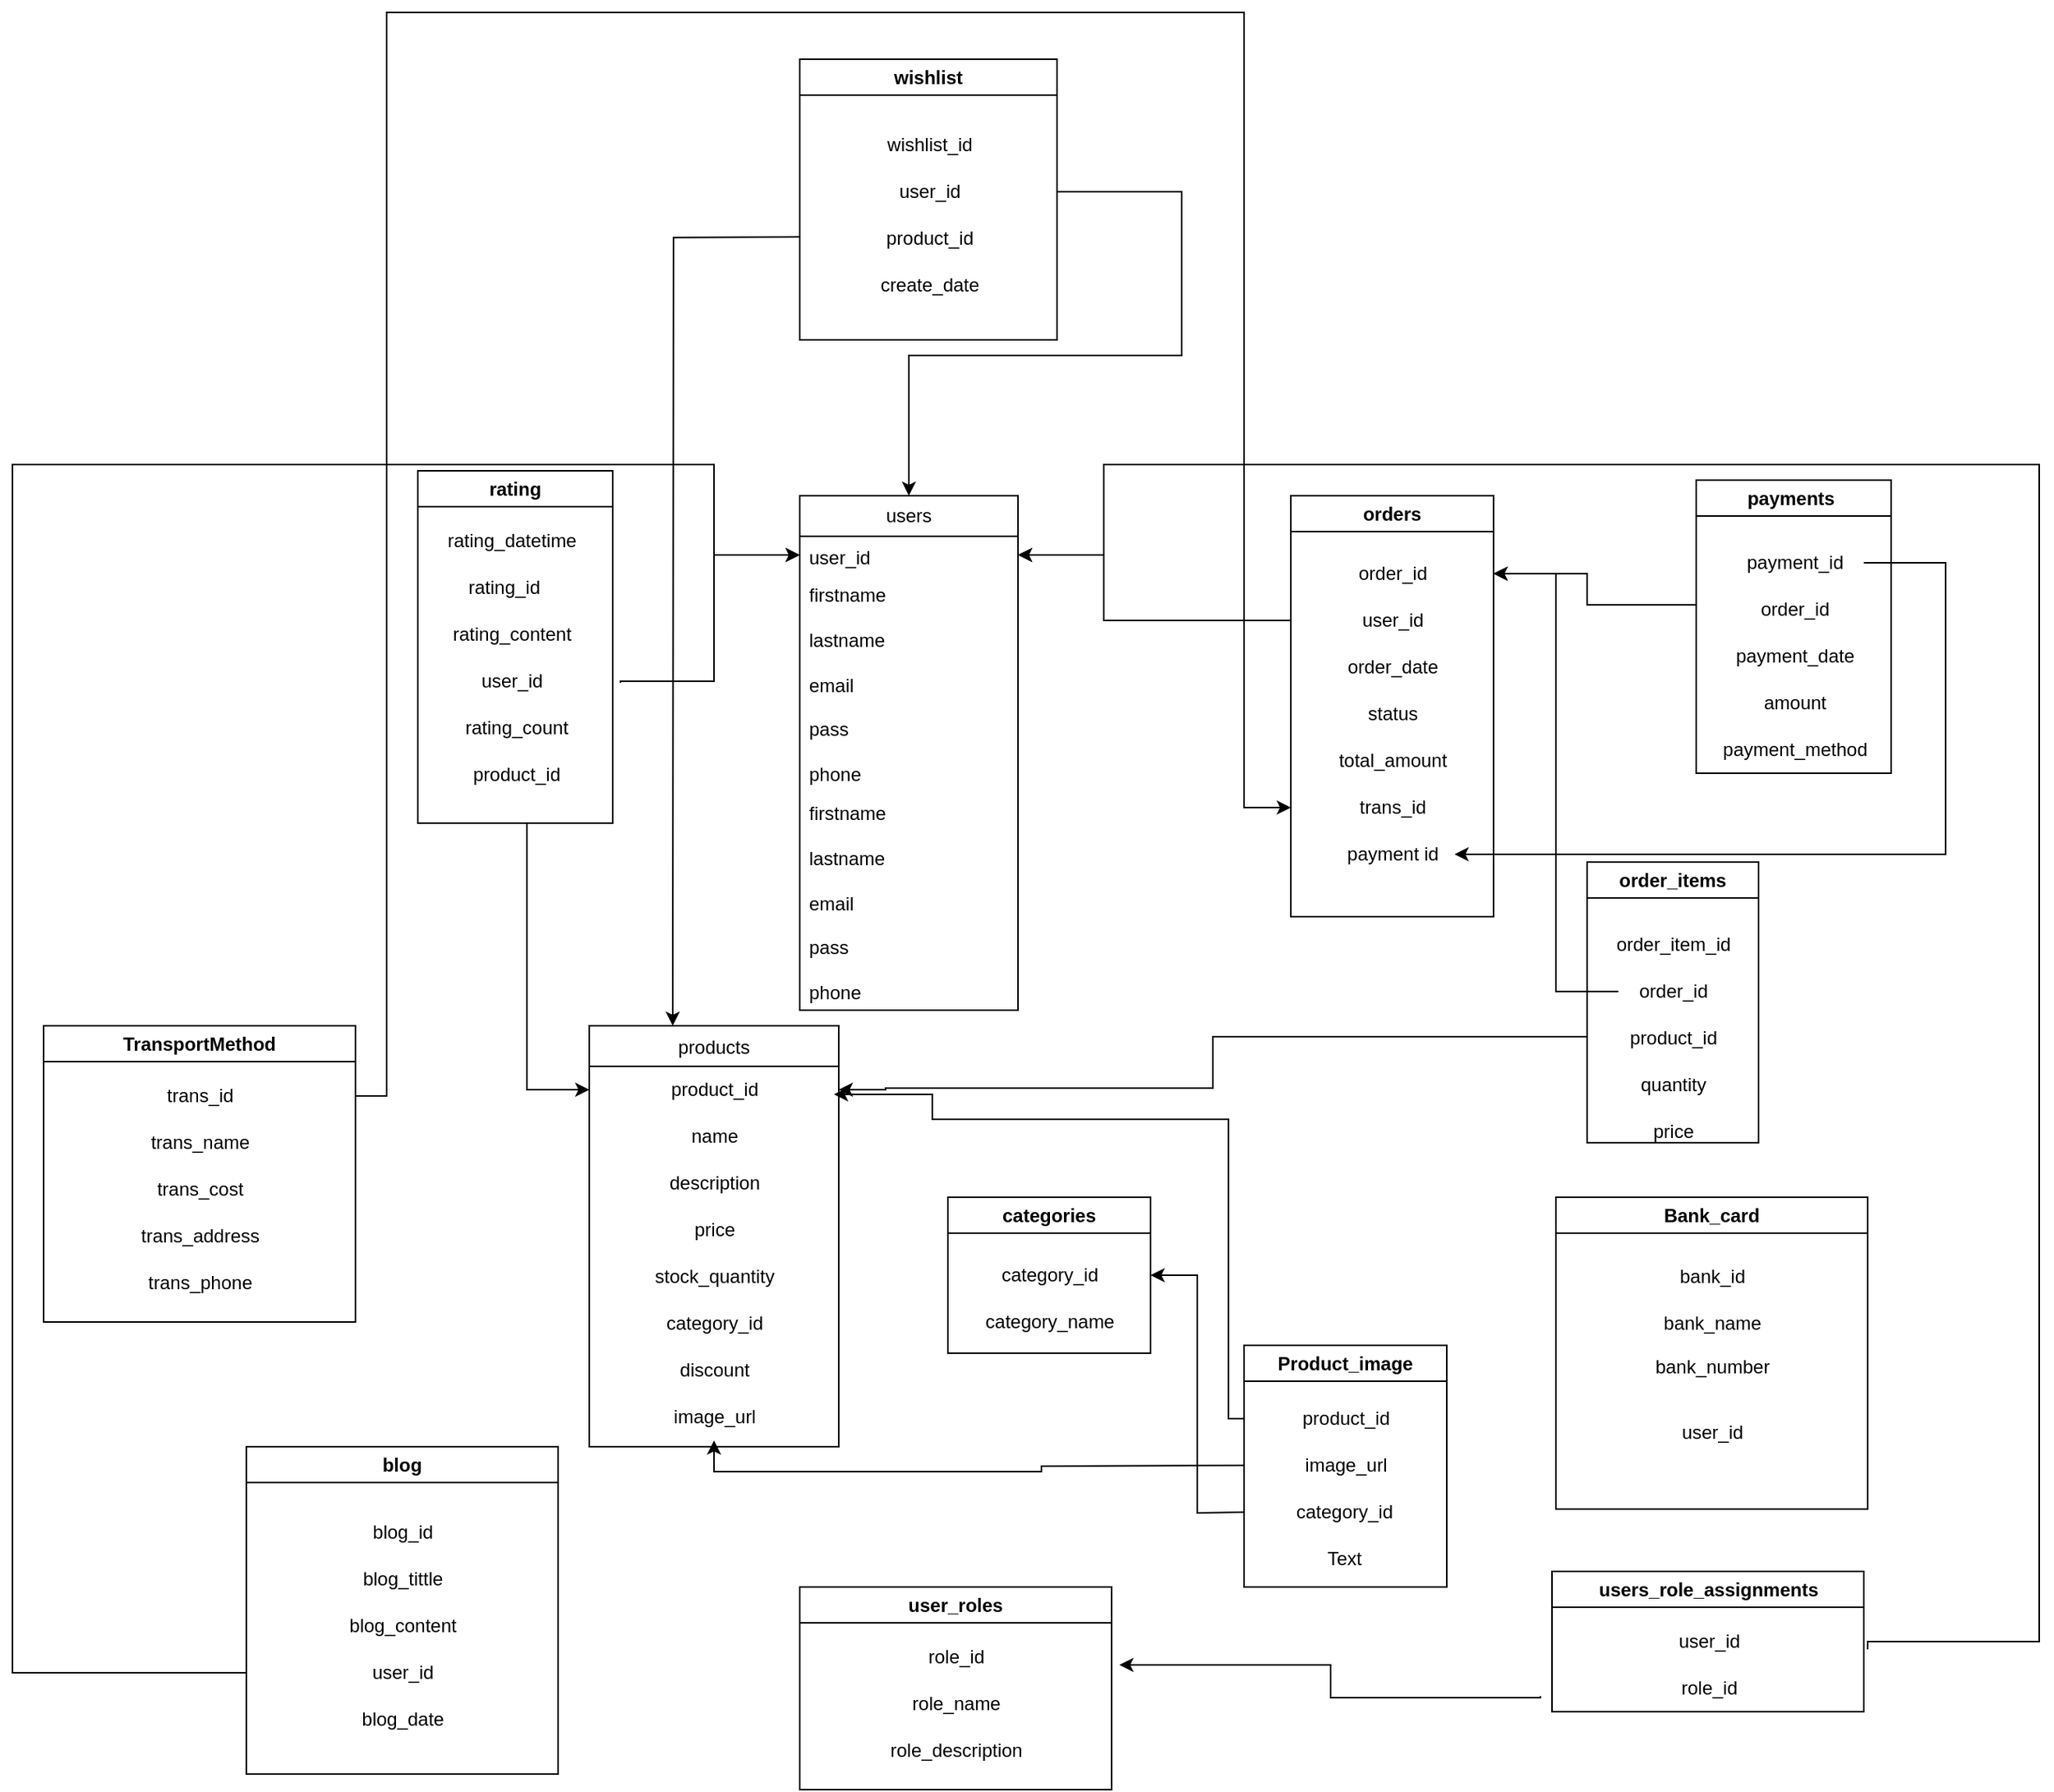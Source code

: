 <mxfile version="24.7.17">
  <diagram id="C5RBs43oDa-KdzZeNtuy" name="Page-1">
    <mxGraphModel dx="3729" dy="2427" grid="1" gridSize="10" guides="1" tooltips="1" connect="1" arrows="1" fold="1" page="1" pageScale="1" pageWidth="827" pageHeight="1169" math="0" shadow="0">
      <root>
        <mxCell id="WIyWlLk6GJQsqaUBKTNV-0" />
        <mxCell id="WIyWlLk6GJQsqaUBKTNV-1" parent="WIyWlLk6GJQsqaUBKTNV-0" />
        <mxCell id="zkfFHV4jXpPFQw0GAbJ--17" value="products" style="swimlane;fontStyle=0;align=center;verticalAlign=top;childLayout=stackLayout;horizontal=1;startSize=26;horizontalStack=0;resizeParent=1;resizeLast=0;collapsible=1;marginBottom=0;rounded=0;shadow=0;strokeWidth=1;" parent="WIyWlLk6GJQsqaUBKTNV-1" vertex="1">
          <mxGeometry x="90" y="380" width="160" height="270" as="geometry">
            <mxRectangle x="550" y="140" width="160" height="26" as="alternateBounds" />
          </mxGeometry>
        </mxCell>
        <mxCell id="2E7hJc2XYs9rbow0Btlc-13" value="product_id" style="text;html=1;align=center;verticalAlign=middle;resizable=0;points=[];autosize=1;strokeColor=none;fillColor=none;" parent="zkfFHV4jXpPFQw0GAbJ--17" vertex="1">
          <mxGeometry y="26" width="160" height="30" as="geometry" />
        </mxCell>
        <mxCell id="2E7hJc2XYs9rbow0Btlc-14" value="name" style="text;html=1;align=center;verticalAlign=middle;resizable=0;points=[];autosize=1;strokeColor=none;fillColor=none;" parent="zkfFHV4jXpPFQw0GAbJ--17" vertex="1">
          <mxGeometry y="56" width="160" height="30" as="geometry" />
        </mxCell>
        <mxCell id="2E7hJc2XYs9rbow0Btlc-15" value="description" style="text;html=1;align=center;verticalAlign=middle;resizable=0;points=[];autosize=1;strokeColor=none;fillColor=none;" parent="zkfFHV4jXpPFQw0GAbJ--17" vertex="1">
          <mxGeometry y="86" width="160" height="30" as="geometry" />
        </mxCell>
        <mxCell id="2E7hJc2XYs9rbow0Btlc-17" value="price" style="text;html=1;align=center;verticalAlign=middle;resizable=0;points=[];autosize=1;strokeColor=none;fillColor=none;" parent="zkfFHV4jXpPFQw0GAbJ--17" vertex="1">
          <mxGeometry y="116" width="160" height="30" as="geometry" />
        </mxCell>
        <mxCell id="2E7hJc2XYs9rbow0Btlc-18" value="stock_quantity" style="text;html=1;align=center;verticalAlign=middle;resizable=0;points=[];autosize=1;strokeColor=none;fillColor=none;" parent="zkfFHV4jXpPFQw0GAbJ--17" vertex="1">
          <mxGeometry y="146" width="160" height="30" as="geometry" />
        </mxCell>
        <mxCell id="2E7hJc2XYs9rbow0Btlc-19" value="category_id" style="text;html=1;align=center;verticalAlign=middle;resizable=0;points=[];autosize=1;strokeColor=none;fillColor=none;" parent="zkfFHV4jXpPFQw0GAbJ--17" vertex="1">
          <mxGeometry y="176" width="160" height="30" as="geometry" />
        </mxCell>
        <mxCell id="wxwSj4eltFuDc7GiPETd-6" value="discount" style="text;html=1;align=center;verticalAlign=middle;resizable=0;points=[];autosize=1;strokeColor=none;fillColor=none;" vertex="1" parent="zkfFHV4jXpPFQw0GAbJ--17">
          <mxGeometry y="206" width="160" height="30" as="geometry" />
        </mxCell>
        <mxCell id="2E7hJc2XYs9rbow0Btlc-20" value="image_url" style="text;html=1;align=center;verticalAlign=middle;resizable=0;points=[];autosize=1;strokeColor=none;fillColor=none;" parent="zkfFHV4jXpPFQw0GAbJ--17" vertex="1">
          <mxGeometry y="236" width="160" height="30" as="geometry" />
        </mxCell>
        <mxCell id="2E7hJc2XYs9rbow0Btlc-2" value="users" style="swimlane;fontStyle=0;childLayout=stackLayout;horizontal=1;startSize=26;fillColor=none;horizontalStack=0;resizeParent=1;resizeParentMax=0;resizeLast=0;collapsible=1;marginBottom=0;whiteSpace=wrap;html=1;" parent="WIyWlLk6GJQsqaUBKTNV-1" vertex="1">
          <mxGeometry x="225" y="40" width="140" height="330" as="geometry" />
        </mxCell>
        <mxCell id="2E7hJc2XYs9rbow0Btlc-3" value="&lt;font style=&quot;font-size: 12px;&quot;&gt;user_id&lt;/font&gt;&lt;div&gt;&lt;font style=&quot;font-size: 12px;&quot;&gt;&lt;br&gt;&lt;/font&gt;&lt;/div&gt;" style="text;strokeColor=none;fillColor=none;align=left;verticalAlign=top;spacingLeft=4;spacingRight=4;overflow=hidden;rotatable=0;points=[[0,0.5],[1,0.5]];portConstraint=eastwest;whiteSpace=wrap;html=1;" parent="2E7hJc2XYs9rbow0Btlc-2" vertex="1">
          <mxGeometry y="26" width="140" height="24" as="geometry" />
        </mxCell>
        <mxCell id="wxwSj4eltFuDc7GiPETd-2" value="firstname&lt;div&gt;&lt;br&gt;&lt;/div&gt;&lt;div&gt;lastname&lt;/div&gt;&lt;div&gt;&lt;br&gt;&lt;/div&gt;&lt;div&gt;email&lt;/div&gt;&lt;div&gt;&lt;br&gt;&lt;/div&gt;&lt;div&gt;pass&lt;/div&gt;&lt;div&gt;&lt;br&gt;&lt;/div&gt;&lt;div&gt;phone&lt;/div&gt;&lt;div&gt;&lt;br&gt;&lt;/div&gt;" style="text;strokeColor=none;fillColor=none;align=left;verticalAlign=top;spacingLeft=4;spacingRight=4;overflow=hidden;rotatable=0;points=[[0,0.5],[1,0.5]];portConstraint=eastwest;whiteSpace=wrap;html=1;horizontal=1;" vertex="1" parent="2E7hJc2XYs9rbow0Btlc-2">
          <mxGeometry y="50" width="140" height="140" as="geometry" />
        </mxCell>
        <mxCell id="2E7hJc2XYs9rbow0Btlc-4" value="firstname&lt;div&gt;&lt;br&gt;&lt;/div&gt;&lt;div&gt;lastname&lt;/div&gt;&lt;div&gt;&lt;br&gt;&lt;/div&gt;&lt;div&gt;email&lt;/div&gt;&lt;div&gt;&lt;br&gt;&lt;/div&gt;&lt;div&gt;pass&lt;/div&gt;&lt;div&gt;&lt;br&gt;&lt;/div&gt;&lt;div&gt;phone&lt;/div&gt;&lt;div&gt;&lt;br&gt;&lt;/div&gt;" style="text;strokeColor=none;fillColor=none;align=left;verticalAlign=top;spacingLeft=4;spacingRight=4;overflow=hidden;rotatable=0;points=[[0,0.5],[1,0.5]];portConstraint=eastwest;whiteSpace=wrap;html=1;horizontal=1;" parent="2E7hJc2XYs9rbow0Btlc-2" vertex="1">
          <mxGeometry y="190" width="140" height="140" as="geometry" />
        </mxCell>
        <mxCell id="2E7hJc2XYs9rbow0Btlc-63" value="payments&amp;nbsp;" style="swimlane;whiteSpace=wrap;html=1;" parent="WIyWlLk6GJQsqaUBKTNV-1" vertex="1">
          <mxGeometry x="800" y="30" width="125" height="188" as="geometry" />
        </mxCell>
        <mxCell id="2E7hJc2XYs9rbow0Btlc-64" value="payment_id" style="text;html=1;align=center;verticalAlign=middle;resizable=0;points=[];autosize=1;strokeColor=none;fillColor=none;" parent="2E7hJc2XYs9rbow0Btlc-63" vertex="1">
          <mxGeometry x="17.5" y="38" width="90" height="30" as="geometry" />
        </mxCell>
        <mxCell id="2E7hJc2XYs9rbow0Btlc-65" value="order_id" style="text;html=1;align=center;verticalAlign=middle;resizable=0;points=[];autosize=1;strokeColor=none;fillColor=none;" parent="2E7hJc2XYs9rbow0Btlc-63" vertex="1">
          <mxGeometry x="27.5" y="68" width="70" height="30" as="geometry" />
        </mxCell>
        <mxCell id="2E7hJc2XYs9rbow0Btlc-66" value="payment_date" style="text;html=1;align=center;verticalAlign=middle;resizable=0;points=[];autosize=1;strokeColor=none;fillColor=none;" parent="2E7hJc2XYs9rbow0Btlc-63" vertex="1">
          <mxGeometry x="12.5" y="98" width="100" height="30" as="geometry" />
        </mxCell>
        <mxCell id="2E7hJc2XYs9rbow0Btlc-67" value="amount" style="text;html=1;align=center;verticalAlign=middle;resizable=0;points=[];autosize=1;strokeColor=none;fillColor=none;" parent="2E7hJc2XYs9rbow0Btlc-63" vertex="1">
          <mxGeometry x="32.5" y="128" width="60" height="30" as="geometry" />
        </mxCell>
        <mxCell id="2E7hJc2XYs9rbow0Btlc-168" value="payment_method" style="text;html=1;align=center;verticalAlign=middle;resizable=0;points=[];autosize=1;strokeColor=none;fillColor=none;" parent="2E7hJc2XYs9rbow0Btlc-63" vertex="1">
          <mxGeometry x="2.5" y="158" width="120" height="30" as="geometry" />
        </mxCell>
        <mxCell id="2E7hJc2XYs9rbow0Btlc-69" value="order_items" style="swimlane;whiteSpace=wrap;html=1;" parent="WIyWlLk6GJQsqaUBKTNV-1" vertex="1">
          <mxGeometry x="730" y="275" width="110" height="180" as="geometry" />
        </mxCell>
        <mxCell id="2E7hJc2XYs9rbow0Btlc-70" value="order_item_id" style="text;html=1;align=center;verticalAlign=middle;resizable=0;points=[];autosize=1;strokeColor=none;fillColor=none;" parent="2E7hJc2XYs9rbow0Btlc-69" vertex="1">
          <mxGeometry x="5" y="38" width="100" height="30" as="geometry" />
        </mxCell>
        <mxCell id="2E7hJc2XYs9rbow0Btlc-71" value="order_id" style="text;html=1;align=center;verticalAlign=middle;resizable=0;points=[];autosize=1;strokeColor=none;fillColor=none;" parent="2E7hJc2XYs9rbow0Btlc-69" vertex="1">
          <mxGeometry x="20" y="68" width="70" height="30" as="geometry" />
        </mxCell>
        <mxCell id="2E7hJc2XYs9rbow0Btlc-72" value="product_id" style="text;html=1;align=center;verticalAlign=middle;resizable=0;points=[];autosize=1;strokeColor=none;fillColor=none;" parent="2E7hJc2XYs9rbow0Btlc-69" vertex="1">
          <mxGeometry x="15" y="98" width="80" height="30" as="geometry" />
        </mxCell>
        <mxCell id="2E7hJc2XYs9rbow0Btlc-73" value="quantity" style="text;html=1;align=center;verticalAlign=middle;resizable=0;points=[];autosize=1;strokeColor=none;fillColor=none;" parent="2E7hJc2XYs9rbow0Btlc-69" vertex="1">
          <mxGeometry x="20" y="128" width="70" height="30" as="geometry" />
        </mxCell>
        <mxCell id="2E7hJc2XYs9rbow0Btlc-74" value="price" style="text;html=1;align=center;verticalAlign=middle;resizable=0;points=[];autosize=1;strokeColor=none;fillColor=none;" parent="2E7hJc2XYs9rbow0Btlc-69" vertex="1">
          <mxGeometry x="30" y="158" width="50" height="30" as="geometry" />
        </mxCell>
        <mxCell id="2E7hJc2XYs9rbow0Btlc-75" value="orders" style="swimlane;whiteSpace=wrap;html=1;" parent="WIyWlLk6GJQsqaUBKTNV-1" vertex="1">
          <mxGeometry x="540" y="40" width="130" height="270" as="geometry" />
        </mxCell>
        <mxCell id="2E7hJc2XYs9rbow0Btlc-76" value="order_id" style="text;html=1;align=center;verticalAlign=middle;resizable=0;points=[];autosize=1;strokeColor=none;fillColor=none;" parent="2E7hJc2XYs9rbow0Btlc-75" vertex="1">
          <mxGeometry x="30" y="35" width="70" height="30" as="geometry" />
        </mxCell>
        <mxCell id="2E7hJc2XYs9rbow0Btlc-77" value="user_id" style="text;html=1;align=center;verticalAlign=middle;resizable=0;points=[];autosize=1;strokeColor=none;fillColor=none;" parent="2E7hJc2XYs9rbow0Btlc-75" vertex="1">
          <mxGeometry x="35" y="65" width="60" height="30" as="geometry" />
        </mxCell>
        <mxCell id="2E7hJc2XYs9rbow0Btlc-79" value="order_date" style="text;html=1;align=center;verticalAlign=middle;resizable=0;points=[];autosize=1;strokeColor=none;fillColor=none;" parent="2E7hJc2XYs9rbow0Btlc-75" vertex="1">
          <mxGeometry x="25" y="95" width="80" height="30" as="geometry" />
        </mxCell>
        <mxCell id="2E7hJc2XYs9rbow0Btlc-80" value="status" style="text;html=1;align=center;verticalAlign=middle;resizable=0;points=[];autosize=1;strokeColor=none;fillColor=none;" parent="2E7hJc2XYs9rbow0Btlc-75" vertex="1">
          <mxGeometry x="35" y="125" width="60" height="30" as="geometry" />
        </mxCell>
        <mxCell id="2E7hJc2XYs9rbow0Btlc-83" value="total_amount" style="text;html=1;align=center;verticalAlign=middle;resizable=0;points=[];autosize=1;strokeColor=none;fillColor=none;" parent="2E7hJc2XYs9rbow0Btlc-75" vertex="1">
          <mxGeometry x="20" y="155" width="90" height="30" as="geometry" />
        </mxCell>
        <mxCell id="2E7hJc2XYs9rbow0Btlc-154" value="trans_id" style="text;html=1;align=center;verticalAlign=middle;resizable=0;points=[];autosize=1;strokeColor=none;fillColor=none;" parent="2E7hJc2XYs9rbow0Btlc-75" vertex="1">
          <mxGeometry x="30" y="185" width="70" height="30" as="geometry" />
        </mxCell>
        <mxCell id="2E7hJc2XYs9rbow0Btlc-160" value="payment id" style="text;html=1;align=center;verticalAlign=middle;resizable=0;points=[];autosize=1;strokeColor=none;fillColor=none;" parent="2E7hJc2XYs9rbow0Btlc-75" vertex="1">
          <mxGeometry x="25" y="215" width="80" height="30" as="geometry" />
        </mxCell>
        <mxCell id="2E7hJc2XYs9rbow0Btlc-84" value="categories" style="swimlane;whiteSpace=wrap;html=1;" parent="WIyWlLk6GJQsqaUBKTNV-1" vertex="1">
          <mxGeometry x="320" y="490" width="130" height="100" as="geometry" />
        </mxCell>
        <mxCell id="2E7hJc2XYs9rbow0Btlc-85" value="category_id" style="text;html=1;align=center;verticalAlign=middle;resizable=0;points=[];autosize=1;strokeColor=none;fillColor=none;" parent="2E7hJc2XYs9rbow0Btlc-84" vertex="1">
          <mxGeometry x="20" y="35" width="90" height="30" as="geometry" />
        </mxCell>
        <mxCell id="2E7hJc2XYs9rbow0Btlc-86" value="category_name" style="text;html=1;align=center;verticalAlign=middle;resizable=0;points=[];autosize=1;strokeColor=none;fillColor=none;" parent="2E7hJc2XYs9rbow0Btlc-84" vertex="1">
          <mxGeometry x="10" y="65" width="110" height="30" as="geometry" />
        </mxCell>
        <mxCell id="2E7hJc2XYs9rbow0Btlc-88" value="Product_image" style="swimlane;whiteSpace=wrap;html=1;" parent="WIyWlLk6GJQsqaUBKTNV-1" vertex="1">
          <mxGeometry x="510" y="585" width="130" height="155" as="geometry" />
        </mxCell>
        <mxCell id="2E7hJc2XYs9rbow0Btlc-89" value="product_id" style="text;html=1;align=center;verticalAlign=middle;resizable=0;points=[];autosize=1;strokeColor=none;fillColor=none;" parent="2E7hJc2XYs9rbow0Btlc-88" vertex="1">
          <mxGeometry x="25" y="32" width="80" height="30" as="geometry" />
        </mxCell>
        <mxCell id="2E7hJc2XYs9rbow0Btlc-90" value="image_url" style="text;html=1;align=center;verticalAlign=middle;resizable=0;points=[];autosize=1;strokeColor=none;fillColor=none;" parent="2E7hJc2XYs9rbow0Btlc-88" vertex="1">
          <mxGeometry x="25" y="62" width="80" height="30" as="geometry" />
        </mxCell>
        <mxCell id="2E7hJc2XYs9rbow0Btlc-91" value="category_id" style="text;html=1;align=center;verticalAlign=middle;resizable=0;points=[];autosize=1;strokeColor=none;fillColor=none;" parent="2E7hJc2XYs9rbow0Btlc-88" vertex="1">
          <mxGeometry x="19" y="92" width="90" height="30" as="geometry" />
        </mxCell>
        <mxCell id="wxwSj4eltFuDc7GiPETd-9" value="Text" style="text;html=1;align=center;verticalAlign=middle;resizable=0;points=[];autosize=1;strokeColor=none;fillColor=none;" vertex="1" parent="2E7hJc2XYs9rbow0Btlc-88">
          <mxGeometry x="39" y="122" width="50" height="30" as="geometry" />
        </mxCell>
        <mxCell id="2E7hJc2XYs9rbow0Btlc-97" value="rating" style="swimlane;whiteSpace=wrap;html=1;" parent="WIyWlLk6GJQsqaUBKTNV-1" vertex="1">
          <mxGeometry x="-20" y="24" width="125" height="226" as="geometry" />
        </mxCell>
        <mxCell id="2E7hJc2XYs9rbow0Btlc-99" value="rating_datetime" style="text;html=1;align=center;verticalAlign=middle;resizable=0;points=[];autosize=1;strokeColor=none;fillColor=none;" parent="2E7hJc2XYs9rbow0Btlc-97" vertex="1">
          <mxGeometry x="5" y="30" width="110" height="30" as="geometry" />
        </mxCell>
        <mxCell id="2E7hJc2XYs9rbow0Btlc-100" value="rating_content" style="text;html=1;align=center;verticalAlign=middle;resizable=0;points=[];autosize=1;strokeColor=none;fillColor=none;" parent="2E7hJc2XYs9rbow0Btlc-97" vertex="1">
          <mxGeometry x="10" y="90" width="100" height="30" as="geometry" />
        </mxCell>
        <mxCell id="2E7hJc2XYs9rbow0Btlc-101" value="user_id" style="text;html=1;align=center;verticalAlign=middle;resizable=0;points=[];autosize=1;strokeColor=none;fillColor=none;" parent="2E7hJc2XYs9rbow0Btlc-97" vertex="1">
          <mxGeometry x="30" y="120" width="60" height="30" as="geometry" />
        </mxCell>
        <mxCell id="2E7hJc2XYs9rbow0Btlc-102" value="product_id" style="text;html=1;align=center;verticalAlign=middle;resizable=0;points=[];autosize=1;strokeColor=none;fillColor=none;" parent="2E7hJc2XYs9rbow0Btlc-97" vertex="1">
          <mxGeometry x="22.5" y="180" width="80" height="30" as="geometry" />
        </mxCell>
        <mxCell id="2E7hJc2XYs9rbow0Btlc-98" value="rating_id" style="text;html=1;align=center;verticalAlign=middle;resizable=0;points=[];autosize=1;strokeColor=none;fillColor=none;" parent="2E7hJc2XYs9rbow0Btlc-97" vertex="1">
          <mxGeometry x="20" y="60" width="70" height="30" as="geometry" />
        </mxCell>
        <mxCell id="wxwSj4eltFuDc7GiPETd-13" value="rating_count" style="text;html=1;align=center;verticalAlign=middle;resizable=0;points=[];autosize=1;strokeColor=none;fillColor=none;" vertex="1" parent="2E7hJc2XYs9rbow0Btlc-97">
          <mxGeometry x="17.5" y="150" width="90" height="30" as="geometry" />
        </mxCell>
        <mxCell id="2E7hJc2XYs9rbow0Btlc-131" style="edgeStyle=orthogonalEdgeStyle;rounded=0;orthogonalLoop=1;jettySize=auto;html=1;entryX=1;entryY=0.5;entryDx=0;entryDy=0;" parent="WIyWlLk6GJQsqaUBKTNV-1" target="2E7hJc2XYs9rbow0Btlc-3" edge="1">
          <mxGeometry relative="1" as="geometry">
            <mxPoint x="540" y="120" as="sourcePoint" />
            <mxPoint x="260" y="90" as="targetPoint" />
            <Array as="points">
              <mxPoint x="420" y="120" />
              <mxPoint x="420" y="78" />
            </Array>
          </mxGeometry>
        </mxCell>
        <mxCell id="2E7hJc2XYs9rbow0Btlc-145" style="edgeStyle=orthogonalEdgeStyle;rounded=0;orthogonalLoop=1;jettySize=auto;html=1;" parent="WIyWlLk6GJQsqaUBKTNV-1" target="2E7hJc2XYs9rbow0Btlc-13" edge="1">
          <mxGeometry relative="1" as="geometry">
            <mxPoint x="730" y="386" as="sourcePoint" />
            <Array as="points">
              <mxPoint x="730" y="387" />
              <mxPoint x="490" y="387" />
              <mxPoint x="490" y="420" />
              <mxPoint x="280" y="420" />
              <mxPoint x="280" y="421" />
            </Array>
          </mxGeometry>
        </mxCell>
        <mxCell id="2E7hJc2XYs9rbow0Btlc-148" style="edgeStyle=orthogonalEdgeStyle;rounded=0;orthogonalLoop=1;jettySize=auto;html=1;entryX=1;entryY=0.5;entryDx=0;entryDy=0;" parent="WIyWlLk6GJQsqaUBKTNV-1" target="2E7hJc2XYs9rbow0Btlc-84" edge="1">
          <mxGeometry relative="1" as="geometry">
            <mxPoint x="510" y="692" as="sourcePoint" />
          </mxGeometry>
        </mxCell>
        <mxCell id="2E7hJc2XYs9rbow0Btlc-149" value="TransportMethod" style="swimlane;whiteSpace=wrap;html=1;" parent="WIyWlLk6GJQsqaUBKTNV-1" vertex="1">
          <mxGeometry x="-260" y="380" width="200" height="190" as="geometry" />
        </mxCell>
        <mxCell id="2E7hJc2XYs9rbow0Btlc-150" value="trans_id" style="text;html=1;align=center;verticalAlign=middle;resizable=0;points=[];autosize=1;strokeColor=none;fillColor=none;" parent="2E7hJc2XYs9rbow0Btlc-149" vertex="1">
          <mxGeometry x="65" y="30" width="70" height="30" as="geometry" />
        </mxCell>
        <mxCell id="2E7hJc2XYs9rbow0Btlc-151" value="trans_name" style="text;html=1;align=center;verticalAlign=middle;resizable=0;points=[];autosize=1;strokeColor=none;fillColor=none;" parent="2E7hJc2XYs9rbow0Btlc-149" vertex="1">
          <mxGeometry x="55" y="60" width="90" height="30" as="geometry" />
        </mxCell>
        <mxCell id="2E7hJc2XYs9rbow0Btlc-152" value="trans_cost" style="text;html=1;align=center;verticalAlign=middle;resizable=0;points=[];autosize=1;strokeColor=none;fillColor=none;" parent="2E7hJc2XYs9rbow0Btlc-149" vertex="1">
          <mxGeometry x="60" y="90" width="80" height="30" as="geometry" />
        </mxCell>
        <mxCell id="-g_gsJ9hASOz2ulQw-O4-0" value="trans_address" style="text;html=1;align=center;verticalAlign=middle;resizable=0;points=[];autosize=1;strokeColor=none;fillColor=none;" parent="2E7hJc2XYs9rbow0Btlc-149" vertex="1">
          <mxGeometry x="50" y="120" width="100" height="30" as="geometry" />
        </mxCell>
        <mxCell id="-g_gsJ9hASOz2ulQw-O4-1" value="trans_phone" style="text;html=1;align=center;verticalAlign=middle;resizable=0;points=[];autosize=1;strokeColor=none;fillColor=none;" parent="2E7hJc2XYs9rbow0Btlc-149" vertex="1">
          <mxGeometry x="55" y="150" width="90" height="30" as="geometry" />
        </mxCell>
        <mxCell id="2E7hJc2XYs9rbow0Btlc-155" style="edgeStyle=orthogonalEdgeStyle;rounded=0;orthogonalLoop=1;jettySize=auto;html=1;" parent="WIyWlLk6GJQsqaUBKTNV-1" edge="1">
          <mxGeometry relative="1" as="geometry">
            <mxPoint x="-60" y="420" as="sourcePoint" />
            <mxPoint x="540" y="240" as="targetPoint" />
            <Array as="points">
              <mxPoint x="-60" y="425" />
              <mxPoint x="-40" y="425" />
              <mxPoint x="-40" y="-270" />
              <mxPoint x="510" y="-270" />
              <mxPoint x="510" y="240" />
            </Array>
          </mxGeometry>
        </mxCell>
        <mxCell id="2E7hJc2XYs9rbow0Btlc-159" style="edgeStyle=orthogonalEdgeStyle;rounded=0;orthogonalLoop=1;jettySize=auto;html=1;" parent="WIyWlLk6GJQsqaUBKTNV-1" source="2E7hJc2XYs9rbow0Btlc-71" edge="1">
          <mxGeometry relative="1" as="geometry">
            <mxPoint x="670" y="90" as="targetPoint" />
            <Array as="points">
              <mxPoint x="710" y="358" />
              <mxPoint x="710" y="90" />
            </Array>
          </mxGeometry>
        </mxCell>
        <mxCell id="2E7hJc2XYs9rbow0Btlc-163" style="edgeStyle=orthogonalEdgeStyle;rounded=0;orthogonalLoop=1;jettySize=auto;html=1;" parent="WIyWlLk6GJQsqaUBKTNV-1" edge="1">
          <mxGeometry relative="1" as="geometry">
            <mxPoint x="800" y="110" as="sourcePoint" />
            <mxPoint x="670" y="90" as="targetPoint" />
            <Array as="points">
              <mxPoint x="730" y="110" />
              <mxPoint x="730" y="90" />
            </Array>
          </mxGeometry>
        </mxCell>
        <mxCell id="2E7hJc2XYs9rbow0Btlc-167" style="edgeStyle=orthogonalEdgeStyle;rounded=0;orthogonalLoop=1;jettySize=auto;html=1;" parent="WIyWlLk6GJQsqaUBKTNV-1" source="2E7hJc2XYs9rbow0Btlc-64" target="2E7hJc2XYs9rbow0Btlc-160" edge="1">
          <mxGeometry relative="1" as="geometry">
            <Array as="points">
              <mxPoint x="960" y="83" />
              <mxPoint x="960" y="270" />
            </Array>
          </mxGeometry>
        </mxCell>
        <mxCell id="2E7hJc2XYs9rbow0Btlc-169" style="edgeStyle=orthogonalEdgeStyle;rounded=0;orthogonalLoop=1;jettySize=auto;html=1;entryX=0.981;entryY=0.6;entryDx=0;entryDy=0;entryPerimeter=0;" parent="WIyWlLk6GJQsqaUBKTNV-1" target="2E7hJc2XYs9rbow0Btlc-13" edge="1">
          <mxGeometry relative="1" as="geometry">
            <mxPoint x="510" y="630" as="sourcePoint" />
            <Array as="points">
              <mxPoint x="500" y="632" />
              <mxPoint x="500" y="440" />
              <mxPoint x="310" y="440" />
              <mxPoint x="310" y="424" />
            </Array>
          </mxGeometry>
        </mxCell>
        <mxCell id="2E7hJc2XYs9rbow0Btlc-175" value="Bank_card" style="swimlane;whiteSpace=wrap;html=1;" parent="WIyWlLk6GJQsqaUBKTNV-1" vertex="1">
          <mxGeometry x="710" y="490" width="200" height="200" as="geometry" />
        </mxCell>
        <mxCell id="2E7hJc2XYs9rbow0Btlc-177" value="bank_name" style="text;html=1;align=center;verticalAlign=middle;resizable=0;points=[];autosize=1;strokeColor=none;fillColor=none;" parent="2E7hJc2XYs9rbow0Btlc-175" vertex="1">
          <mxGeometry x="55" y="66" width="90" height="30" as="geometry" />
        </mxCell>
        <mxCell id="2E7hJc2XYs9rbow0Btlc-178" value="bank_number&lt;div&gt;&lt;br&gt;&lt;/div&gt;" style="text;html=1;align=center;verticalAlign=middle;resizable=0;points=[];autosize=1;strokeColor=none;fillColor=none;" parent="2E7hJc2XYs9rbow0Btlc-175" vertex="1">
          <mxGeometry x="50" y="96" width="100" height="40" as="geometry" />
        </mxCell>
        <mxCell id="2E7hJc2XYs9rbow0Btlc-176" value="bank_id" style="text;html=1;align=center;verticalAlign=middle;resizable=0;points=[];autosize=1;strokeColor=none;fillColor=none;" parent="2E7hJc2XYs9rbow0Btlc-175" vertex="1">
          <mxGeometry x="65" y="36" width="70" height="30" as="geometry" />
        </mxCell>
        <mxCell id="s6aUJPkdkV90XsrDJlhR-2" value="user_id" style="text;html=1;align=center;verticalAlign=middle;resizable=0;points=[];autosize=1;strokeColor=none;fillColor=none;" parent="2E7hJc2XYs9rbow0Btlc-175" vertex="1">
          <mxGeometry x="70" y="136" width="60" height="30" as="geometry" />
        </mxCell>
        <mxCell id="-g_gsJ9hASOz2ulQw-O4-2" value="blog" style="swimlane;whiteSpace=wrap;html=1;" parent="WIyWlLk6GJQsqaUBKTNV-1" vertex="1">
          <mxGeometry x="-130" y="650" width="200" height="210" as="geometry" />
        </mxCell>
        <mxCell id="-g_gsJ9hASOz2ulQw-O4-3" value="blog_id" style="text;html=1;align=center;verticalAlign=middle;resizable=0;points=[];autosize=1;strokeColor=none;fillColor=none;" parent="-g_gsJ9hASOz2ulQw-O4-2" vertex="1">
          <mxGeometry x="70" y="40" width="60" height="30" as="geometry" />
        </mxCell>
        <mxCell id="-g_gsJ9hASOz2ulQw-O4-4" value="blog_tittle" style="text;html=1;align=center;verticalAlign=middle;resizable=0;points=[];autosize=1;strokeColor=none;fillColor=none;" parent="-g_gsJ9hASOz2ulQw-O4-2" vertex="1">
          <mxGeometry x="65" y="70" width="70" height="30" as="geometry" />
        </mxCell>
        <mxCell id="-g_gsJ9hASOz2ulQw-O4-5" value="blog_content" style="text;html=1;align=center;verticalAlign=middle;resizable=0;points=[];autosize=1;strokeColor=none;fillColor=none;" parent="-g_gsJ9hASOz2ulQw-O4-2" vertex="1">
          <mxGeometry x="55" y="100" width="90" height="30" as="geometry" />
        </mxCell>
        <mxCell id="-g_gsJ9hASOz2ulQw-O4-6" value="user_id" style="text;html=1;align=center;verticalAlign=middle;resizable=0;points=[];autosize=1;strokeColor=none;fillColor=none;" parent="-g_gsJ9hASOz2ulQw-O4-2" vertex="1">
          <mxGeometry x="70" y="130" width="60" height="30" as="geometry" />
        </mxCell>
        <mxCell id="wxwSj4eltFuDc7GiPETd-10" value="blog_date" style="text;html=1;align=center;verticalAlign=middle;resizable=0;points=[];autosize=1;strokeColor=none;fillColor=none;" vertex="1" parent="-g_gsJ9hASOz2ulQw-O4-2">
          <mxGeometry x="60" y="160" width="80" height="30" as="geometry" />
        </mxCell>
        <mxCell id="-g_gsJ9hASOz2ulQw-O4-8" value="wishlist" style="swimlane;whiteSpace=wrap;html=1;" parent="WIyWlLk6GJQsqaUBKTNV-1" vertex="1">
          <mxGeometry x="225" y="-240" width="165" height="180" as="geometry" />
        </mxCell>
        <mxCell id="-g_gsJ9hASOz2ulQw-O4-9" value="wishlist_id" style="text;html=1;align=center;verticalAlign=middle;resizable=0;points=[];autosize=1;strokeColor=none;fillColor=none;" parent="-g_gsJ9hASOz2ulQw-O4-8" vertex="1">
          <mxGeometry x="42.5" y="40" width="80" height="30" as="geometry" />
        </mxCell>
        <mxCell id="-g_gsJ9hASOz2ulQw-O4-10" value="user_id" style="text;html=1;align=center;verticalAlign=middle;resizable=0;points=[];autosize=1;strokeColor=none;fillColor=none;" parent="-g_gsJ9hASOz2ulQw-O4-8" vertex="1">
          <mxGeometry x="52.5" y="70" width="60" height="30" as="geometry" />
        </mxCell>
        <mxCell id="-g_gsJ9hASOz2ulQw-O4-11" value="product_id" style="text;html=1;align=center;verticalAlign=middle;resizable=0;points=[];autosize=1;strokeColor=none;fillColor=none;" parent="-g_gsJ9hASOz2ulQw-O4-8" vertex="1">
          <mxGeometry x="42.5" y="100" width="80" height="30" as="geometry" />
        </mxCell>
        <mxCell id="wxwSj4eltFuDc7GiPETd-0" value="create_date" style="text;html=1;align=center;verticalAlign=middle;resizable=0;points=[];autosize=1;strokeColor=none;fillColor=none;" vertex="1" parent="-g_gsJ9hASOz2ulQw-O4-8">
          <mxGeometry x="37.5" y="130" width="90" height="30" as="geometry" />
        </mxCell>
        <mxCell id="s6aUJPkdkV90XsrDJlhR-8" value="user_roles" style="swimlane;whiteSpace=wrap;html=1;" parent="WIyWlLk6GJQsqaUBKTNV-1" vertex="1">
          <mxGeometry x="225" y="740" width="200" height="130" as="geometry" />
        </mxCell>
        <mxCell id="s6aUJPkdkV90XsrDJlhR-9" value="role_id" style="text;html=1;align=center;verticalAlign=middle;resizable=0;points=[];autosize=1;strokeColor=none;fillColor=none;" parent="s6aUJPkdkV90XsrDJlhR-8" vertex="1">
          <mxGeometry x="70" y="30" width="60" height="30" as="geometry" />
        </mxCell>
        <mxCell id="s6aUJPkdkV90XsrDJlhR-10" value="role_name" style="text;html=1;align=center;verticalAlign=middle;resizable=0;points=[];autosize=1;strokeColor=none;fillColor=none;" parent="s6aUJPkdkV90XsrDJlhR-8" vertex="1">
          <mxGeometry x="60" y="60" width="80" height="30" as="geometry" />
        </mxCell>
        <mxCell id="s6aUJPkdkV90XsrDJlhR-11" value="role_description" style="text;html=1;align=center;verticalAlign=middle;resizable=0;points=[];autosize=1;strokeColor=none;fillColor=none;" parent="s6aUJPkdkV90XsrDJlhR-8" vertex="1">
          <mxGeometry x="45" y="90" width="110" height="30" as="geometry" />
        </mxCell>
        <mxCell id="s6aUJPkdkV90XsrDJlhR-12" value="users_role_assignments" style="swimlane;whiteSpace=wrap;html=1;" parent="WIyWlLk6GJQsqaUBKTNV-1" vertex="1">
          <mxGeometry x="707.5" y="730" width="200" height="90" as="geometry" />
        </mxCell>
        <mxCell id="s6aUJPkdkV90XsrDJlhR-17" style="edgeStyle=orthogonalEdgeStyle;rounded=0;orthogonalLoop=1;jettySize=auto;html=1;" parent="s6aUJPkdkV90XsrDJlhR-12" edge="1">
          <mxGeometry relative="1" as="geometry">
            <mxPoint x="-277.5" y="60" as="targetPoint" />
            <mxPoint x="-7.5" y="80" as="sourcePoint" />
            <Array as="points">
              <mxPoint x="-7" y="81" />
              <mxPoint x="-142" y="81" />
              <mxPoint x="-142" y="60" />
            </Array>
          </mxGeometry>
        </mxCell>
        <mxCell id="s6aUJPkdkV90XsrDJlhR-14" value="role_id" style="text;html=1;align=center;verticalAlign=middle;resizable=0;points=[];autosize=1;strokeColor=none;fillColor=none;" parent="s6aUJPkdkV90XsrDJlhR-12" vertex="1">
          <mxGeometry x="70" y="60" width="60" height="30" as="geometry" />
        </mxCell>
        <mxCell id="s6aUJPkdkV90XsrDJlhR-13" value="user_id" style="text;html=1;align=center;verticalAlign=middle;resizable=0;points=[];autosize=1;strokeColor=none;fillColor=none;" parent="s6aUJPkdkV90XsrDJlhR-12" vertex="1">
          <mxGeometry x="70" y="30" width="60" height="30" as="geometry" />
        </mxCell>
        <mxCell id="s6aUJPkdkV90XsrDJlhR-18" style="edgeStyle=orthogonalEdgeStyle;rounded=0;orthogonalLoop=1;jettySize=auto;html=1;" parent="WIyWlLk6GJQsqaUBKTNV-1" target="2E7hJc2XYs9rbow0Btlc-3" edge="1">
          <mxGeometry relative="1" as="geometry">
            <mxPoint x="910" y="780" as="sourcePoint" />
            <Array as="points">
              <mxPoint x="1020" y="775" />
              <mxPoint x="1020" y="20" />
              <mxPoint x="420" y="20" />
              <mxPoint x="420" y="78" />
            </Array>
          </mxGeometry>
        </mxCell>
        <mxCell id="wxwSj4eltFuDc7GiPETd-5" style="edgeStyle=orthogonalEdgeStyle;rounded=0;orthogonalLoop=1;jettySize=auto;html=1;entryX=0.5;entryY=0;entryDx=0;entryDy=0;" edge="1" parent="WIyWlLk6GJQsqaUBKTNV-1" target="2E7hJc2XYs9rbow0Btlc-2">
          <mxGeometry relative="1" as="geometry">
            <mxPoint x="390" y="-155" as="sourcePoint" />
            <Array as="points">
              <mxPoint x="470" y="-155" />
              <mxPoint x="470" y="-50" />
              <mxPoint x="295" y="-50" />
            </Array>
          </mxGeometry>
        </mxCell>
        <mxCell id="wxwSj4eltFuDc7GiPETd-7" style="edgeStyle=orthogonalEdgeStyle;rounded=0;orthogonalLoop=1;jettySize=auto;html=1;" edge="1" parent="WIyWlLk6GJQsqaUBKTNV-1" target="2E7hJc2XYs9rbow0Btlc-20">
          <mxGeometry relative="1" as="geometry">
            <mxPoint x="510" y="662" as="sourcePoint" />
          </mxGeometry>
        </mxCell>
        <mxCell id="wxwSj4eltFuDc7GiPETd-8" style="edgeStyle=orthogonalEdgeStyle;rounded=0;orthogonalLoop=1;jettySize=auto;html=1;" edge="1" parent="WIyWlLk6GJQsqaUBKTNV-1" target="2E7hJc2XYs9rbow0Btlc-3">
          <mxGeometry relative="1" as="geometry">
            <mxPoint x="-130" y="800" as="sourcePoint" />
            <Array as="points">
              <mxPoint x="-280" y="795" />
              <mxPoint x="-280" y="20" />
              <mxPoint x="170" y="20" />
              <mxPoint x="170" y="78" />
            </Array>
          </mxGeometry>
        </mxCell>
        <mxCell id="wxwSj4eltFuDc7GiPETd-14" style="edgeStyle=orthogonalEdgeStyle;rounded=0;orthogonalLoop=1;jettySize=auto;html=1;" edge="1" parent="WIyWlLk6GJQsqaUBKTNV-1" target="2E7hJc2XYs9rbow0Btlc-3">
          <mxGeometry relative="1" as="geometry">
            <mxPoint x="110" y="160" as="sourcePoint" />
            <Array as="points">
              <mxPoint x="170" y="159" />
              <mxPoint x="170" y="78" />
            </Array>
          </mxGeometry>
        </mxCell>
        <mxCell id="wxwSj4eltFuDc7GiPETd-15" style="edgeStyle=orthogonalEdgeStyle;rounded=0;orthogonalLoop=1;jettySize=auto;html=1;exitX=0.5;exitY=1;exitDx=0;exitDy=0;" edge="1" parent="WIyWlLk6GJQsqaUBKTNV-1" source="2E7hJc2XYs9rbow0Btlc-97" target="2E7hJc2XYs9rbow0Btlc-13">
          <mxGeometry relative="1" as="geometry">
            <mxPoint x="50" y="260" as="sourcePoint" />
            <Array as="points">
              <mxPoint x="50" y="250" />
              <mxPoint x="50" y="421" />
            </Array>
          </mxGeometry>
        </mxCell>
        <mxCell id="wxwSj4eltFuDc7GiPETd-18" style="edgeStyle=orthogonalEdgeStyle;rounded=0;orthogonalLoop=1;jettySize=auto;html=1;entryX=0.6;entryY=0.004;entryDx=0;entryDy=0;entryPerimeter=0;" edge="1" parent="WIyWlLk6GJQsqaUBKTNV-1">
          <mxGeometry relative="1" as="geometry">
            <mxPoint x="225" y="-126.08" as="sourcePoint" />
            <mxPoint x="143.5" y="380.0" as="targetPoint" />
          </mxGeometry>
        </mxCell>
      </root>
    </mxGraphModel>
  </diagram>
</mxfile>
